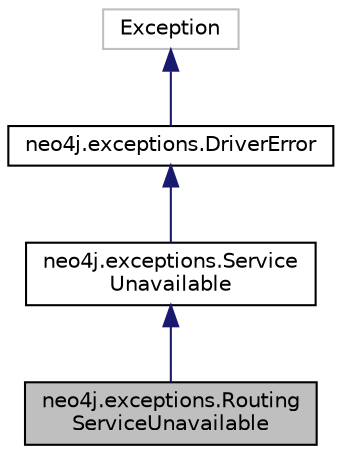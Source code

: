 digraph "neo4j.exceptions.RoutingServiceUnavailable"
{
 // LATEX_PDF_SIZE
  edge [fontname="Helvetica",fontsize="10",labelfontname="Helvetica",labelfontsize="10"];
  node [fontname="Helvetica",fontsize="10",shape=record];
  Node1 [label="neo4j.exceptions.Routing\lServiceUnavailable",height=0.2,width=0.4,color="black", fillcolor="grey75", style="filled", fontcolor="black",tooltip=" "];
  Node2 -> Node1 [dir="back",color="midnightblue",fontsize="10",style="solid"];
  Node2 [label="neo4j.exceptions.Service\lUnavailable",height=0.2,width=0.4,color="black", fillcolor="white", style="filled",URL="$classneo4j_1_1exceptions_1_1_service_unavailable.html",tooltip=" "];
  Node3 -> Node2 [dir="back",color="midnightblue",fontsize="10",style="solid"];
  Node3 [label="neo4j.exceptions.DriverError",height=0.2,width=0.4,color="black", fillcolor="white", style="filled",URL="$classneo4j_1_1exceptions_1_1_driver_error.html",tooltip=" "];
  Node4 -> Node3 [dir="back",color="midnightblue",fontsize="10",style="solid"];
  Node4 [label="Exception",height=0.2,width=0.4,color="grey75", fillcolor="white", style="filled",tooltip=" "];
}
